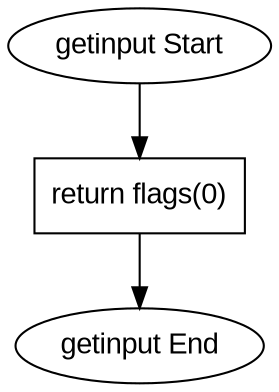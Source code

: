 digraph getinput {
    rankdir=TB;
    node [shape=box, fontname=Arial];
    edge [fontname=Arial];

    start [label="getinput Start", shape=ellipse];
    end [label="getinput End", shape=ellipse];
    
    node1 [label="return flags(0)"];
    start -> node1;
    node1 -> end;
}